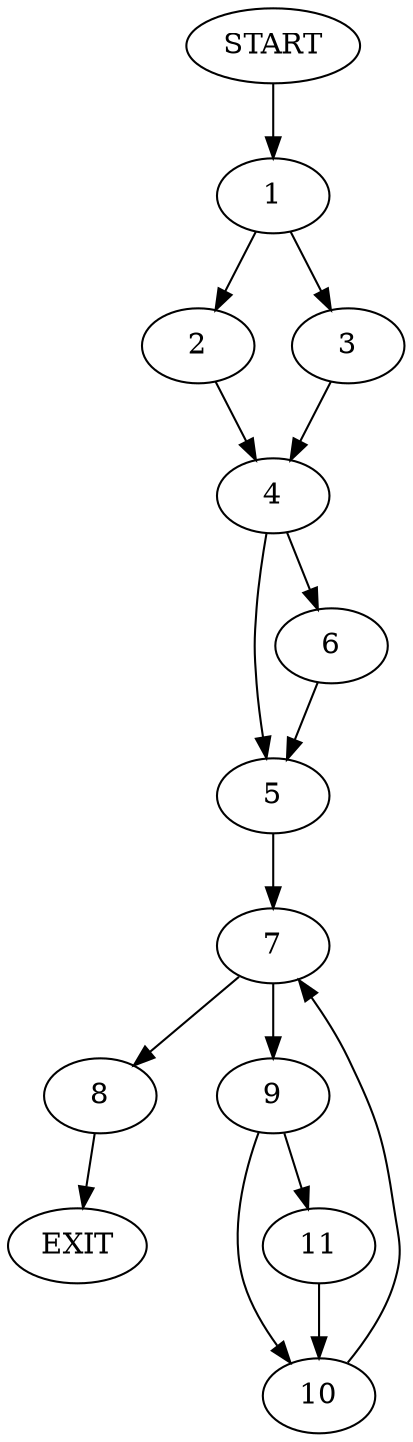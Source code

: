 digraph {
0 [label="START"]
12 [label="EXIT"]
0 -> 1
1 -> 2
1 -> 3
3 -> 4
2 -> 4
4 -> 5
4 -> 6
5 -> 7
6 -> 5
7 -> 8
7 -> 9
9 -> 10
9 -> 11
8 -> 12
10 -> 7
11 -> 10
}

